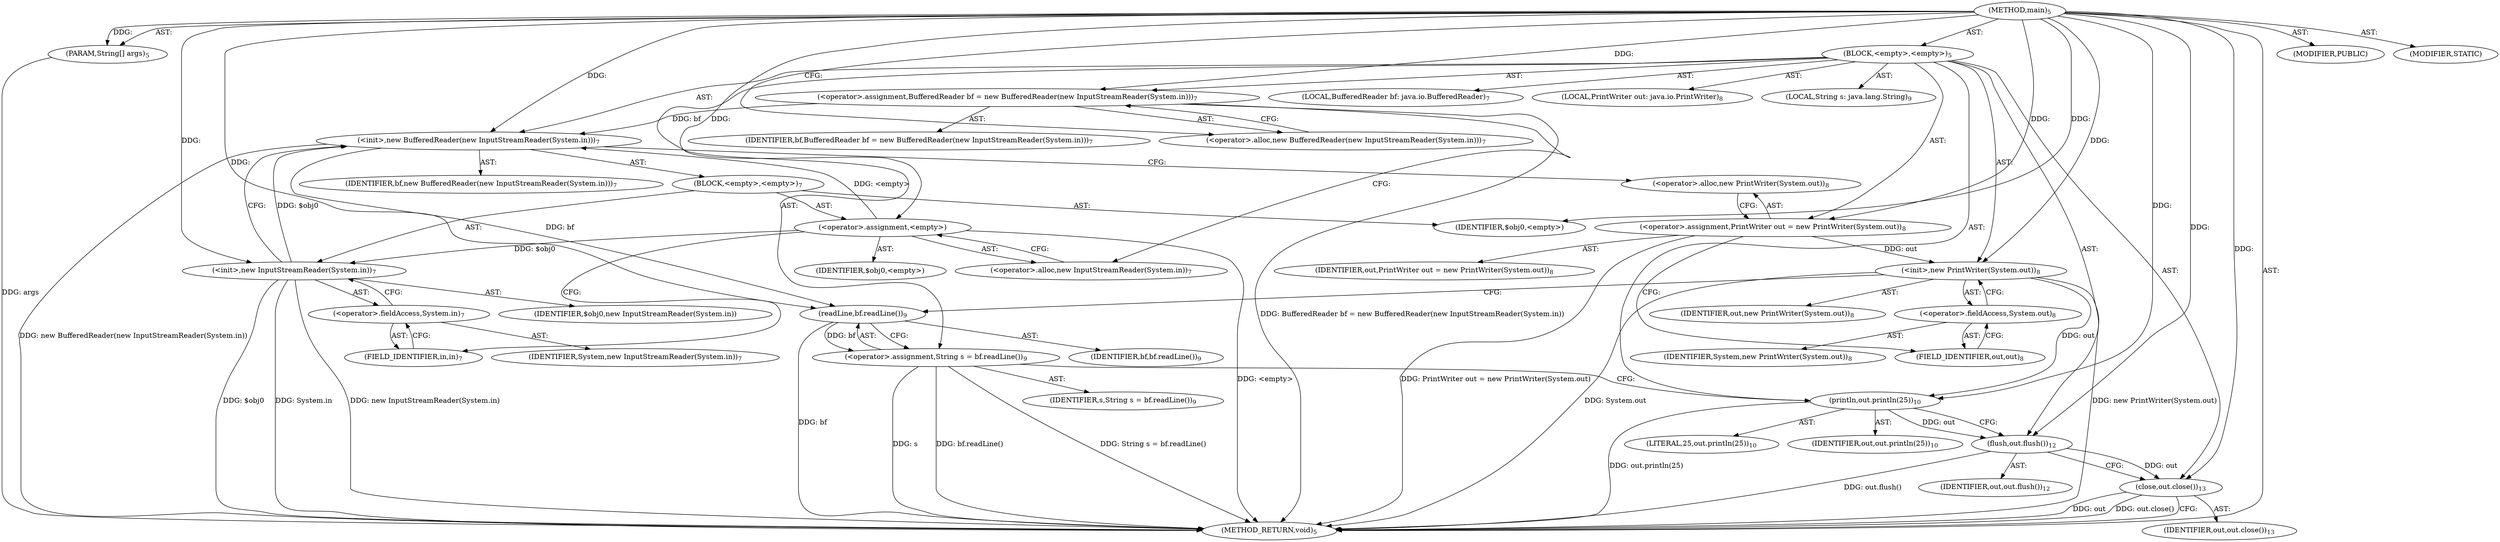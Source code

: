 digraph "main" {  
"21" [label = <(METHOD,main)<SUB>5</SUB>> ]
"22" [label = <(PARAM,String[] args)<SUB>5</SUB>> ]
"23" [label = <(BLOCK,&lt;empty&gt;,&lt;empty&gt;)<SUB>5</SUB>> ]
"4" [label = <(LOCAL,BufferedReader bf: java.io.BufferedReader)<SUB>7</SUB>> ]
"24" [label = <(&lt;operator&gt;.assignment,BufferedReader bf = new BufferedReader(new InputStreamReader(System.in)))<SUB>7</SUB>> ]
"25" [label = <(IDENTIFIER,bf,BufferedReader bf = new BufferedReader(new InputStreamReader(System.in)))<SUB>7</SUB>> ]
"26" [label = <(&lt;operator&gt;.alloc,new BufferedReader(new InputStreamReader(System.in)))<SUB>7</SUB>> ]
"27" [label = <(&lt;init&gt;,new BufferedReader(new InputStreamReader(System.in)))<SUB>7</SUB>> ]
"3" [label = <(IDENTIFIER,bf,new BufferedReader(new InputStreamReader(System.in)))<SUB>7</SUB>> ]
"28" [label = <(BLOCK,&lt;empty&gt;,&lt;empty&gt;)<SUB>7</SUB>> ]
"29" [label = <(&lt;operator&gt;.assignment,&lt;empty&gt;)> ]
"30" [label = <(IDENTIFIER,$obj0,&lt;empty&gt;)> ]
"31" [label = <(&lt;operator&gt;.alloc,new InputStreamReader(System.in))<SUB>7</SUB>> ]
"32" [label = <(&lt;init&gt;,new InputStreamReader(System.in))<SUB>7</SUB>> ]
"33" [label = <(IDENTIFIER,$obj0,new InputStreamReader(System.in))> ]
"34" [label = <(&lt;operator&gt;.fieldAccess,System.in)<SUB>7</SUB>> ]
"35" [label = <(IDENTIFIER,System,new InputStreamReader(System.in))<SUB>7</SUB>> ]
"36" [label = <(FIELD_IDENTIFIER,in,in)<SUB>7</SUB>> ]
"37" [label = <(IDENTIFIER,$obj0,&lt;empty&gt;)> ]
"6" [label = <(LOCAL,PrintWriter out: java.io.PrintWriter)<SUB>8</SUB>> ]
"38" [label = <(&lt;operator&gt;.assignment,PrintWriter out = new PrintWriter(System.out))<SUB>8</SUB>> ]
"39" [label = <(IDENTIFIER,out,PrintWriter out = new PrintWriter(System.out))<SUB>8</SUB>> ]
"40" [label = <(&lt;operator&gt;.alloc,new PrintWriter(System.out))<SUB>8</SUB>> ]
"41" [label = <(&lt;init&gt;,new PrintWriter(System.out))<SUB>8</SUB>> ]
"5" [label = <(IDENTIFIER,out,new PrintWriter(System.out))<SUB>8</SUB>> ]
"42" [label = <(&lt;operator&gt;.fieldAccess,System.out)<SUB>8</SUB>> ]
"43" [label = <(IDENTIFIER,System,new PrintWriter(System.out))<SUB>8</SUB>> ]
"44" [label = <(FIELD_IDENTIFIER,out,out)<SUB>8</SUB>> ]
"45" [label = <(LOCAL,String s: java.lang.String)<SUB>9</SUB>> ]
"46" [label = <(&lt;operator&gt;.assignment,String s = bf.readLine())<SUB>9</SUB>> ]
"47" [label = <(IDENTIFIER,s,String s = bf.readLine())<SUB>9</SUB>> ]
"48" [label = <(readLine,bf.readLine())<SUB>9</SUB>> ]
"49" [label = <(IDENTIFIER,bf,bf.readLine())<SUB>9</SUB>> ]
"50" [label = <(println,out.println(25))<SUB>10</SUB>> ]
"51" [label = <(IDENTIFIER,out,out.println(25))<SUB>10</SUB>> ]
"52" [label = <(LITERAL,25,out.println(25))<SUB>10</SUB>> ]
"53" [label = <(flush,out.flush())<SUB>12</SUB>> ]
"54" [label = <(IDENTIFIER,out,out.flush())<SUB>12</SUB>> ]
"55" [label = <(close,out.close())<SUB>13</SUB>> ]
"56" [label = <(IDENTIFIER,out,out.close())<SUB>13</SUB>> ]
"57" [label = <(MODIFIER,PUBLIC)> ]
"58" [label = <(MODIFIER,STATIC)> ]
"59" [label = <(METHOD_RETURN,void)<SUB>5</SUB>> ]
  "21" -> "22"  [ label = "AST: "] 
  "21" -> "23"  [ label = "AST: "] 
  "21" -> "57"  [ label = "AST: "] 
  "21" -> "58"  [ label = "AST: "] 
  "21" -> "59"  [ label = "AST: "] 
  "23" -> "4"  [ label = "AST: "] 
  "23" -> "24"  [ label = "AST: "] 
  "23" -> "27"  [ label = "AST: "] 
  "23" -> "6"  [ label = "AST: "] 
  "23" -> "38"  [ label = "AST: "] 
  "23" -> "41"  [ label = "AST: "] 
  "23" -> "45"  [ label = "AST: "] 
  "23" -> "46"  [ label = "AST: "] 
  "23" -> "50"  [ label = "AST: "] 
  "23" -> "53"  [ label = "AST: "] 
  "23" -> "55"  [ label = "AST: "] 
  "24" -> "25"  [ label = "AST: "] 
  "24" -> "26"  [ label = "AST: "] 
  "27" -> "3"  [ label = "AST: "] 
  "27" -> "28"  [ label = "AST: "] 
  "28" -> "29"  [ label = "AST: "] 
  "28" -> "32"  [ label = "AST: "] 
  "28" -> "37"  [ label = "AST: "] 
  "29" -> "30"  [ label = "AST: "] 
  "29" -> "31"  [ label = "AST: "] 
  "32" -> "33"  [ label = "AST: "] 
  "32" -> "34"  [ label = "AST: "] 
  "34" -> "35"  [ label = "AST: "] 
  "34" -> "36"  [ label = "AST: "] 
  "38" -> "39"  [ label = "AST: "] 
  "38" -> "40"  [ label = "AST: "] 
  "41" -> "5"  [ label = "AST: "] 
  "41" -> "42"  [ label = "AST: "] 
  "42" -> "43"  [ label = "AST: "] 
  "42" -> "44"  [ label = "AST: "] 
  "46" -> "47"  [ label = "AST: "] 
  "46" -> "48"  [ label = "AST: "] 
  "48" -> "49"  [ label = "AST: "] 
  "50" -> "51"  [ label = "AST: "] 
  "50" -> "52"  [ label = "AST: "] 
  "53" -> "54"  [ label = "AST: "] 
  "55" -> "56"  [ label = "AST: "] 
  "24" -> "31"  [ label = "CFG: "] 
  "27" -> "40"  [ label = "CFG: "] 
  "38" -> "44"  [ label = "CFG: "] 
  "41" -> "48"  [ label = "CFG: "] 
  "46" -> "50"  [ label = "CFG: "] 
  "50" -> "53"  [ label = "CFG: "] 
  "53" -> "55"  [ label = "CFG: "] 
  "55" -> "59"  [ label = "CFG: "] 
  "26" -> "24"  [ label = "CFG: "] 
  "40" -> "38"  [ label = "CFG: "] 
  "42" -> "41"  [ label = "CFG: "] 
  "48" -> "46"  [ label = "CFG: "] 
  "29" -> "36"  [ label = "CFG: "] 
  "32" -> "27"  [ label = "CFG: "] 
  "44" -> "42"  [ label = "CFG: "] 
  "31" -> "29"  [ label = "CFG: "] 
  "34" -> "32"  [ label = "CFG: "] 
  "36" -> "34"  [ label = "CFG: "] 
  "21" -> "26"  [ label = "CFG: "] 
  "22" -> "59"  [ label = "DDG: args"] 
  "24" -> "59"  [ label = "DDG: BufferedReader bf = new BufferedReader(new InputStreamReader(System.in))"] 
  "29" -> "59"  [ label = "DDG: &lt;empty&gt;"] 
  "32" -> "59"  [ label = "DDG: $obj0"] 
  "32" -> "59"  [ label = "DDG: System.in"] 
  "32" -> "59"  [ label = "DDG: new InputStreamReader(System.in)"] 
  "27" -> "59"  [ label = "DDG: new BufferedReader(new InputStreamReader(System.in))"] 
  "38" -> "59"  [ label = "DDG: PrintWriter out = new PrintWriter(System.out)"] 
  "41" -> "59"  [ label = "DDG: System.out"] 
  "41" -> "59"  [ label = "DDG: new PrintWriter(System.out)"] 
  "46" -> "59"  [ label = "DDG: s"] 
  "48" -> "59"  [ label = "DDG: bf"] 
  "46" -> "59"  [ label = "DDG: bf.readLine()"] 
  "46" -> "59"  [ label = "DDG: String s = bf.readLine()"] 
  "50" -> "59"  [ label = "DDG: out.println(25)"] 
  "53" -> "59"  [ label = "DDG: out.flush()"] 
  "55" -> "59"  [ label = "DDG: out"] 
  "55" -> "59"  [ label = "DDG: out.close()"] 
  "21" -> "22"  [ label = "DDG: "] 
  "21" -> "24"  [ label = "DDG: "] 
  "21" -> "38"  [ label = "DDG: "] 
  "48" -> "46"  [ label = "DDG: bf"] 
  "24" -> "27"  [ label = "DDG: bf"] 
  "21" -> "27"  [ label = "DDG: "] 
  "29" -> "27"  [ label = "DDG: &lt;empty&gt;"] 
  "32" -> "27"  [ label = "DDG: $obj0"] 
  "38" -> "41"  [ label = "DDG: out"] 
  "21" -> "41"  [ label = "DDG: "] 
  "41" -> "50"  [ label = "DDG: out"] 
  "21" -> "50"  [ label = "DDG: "] 
  "50" -> "53"  [ label = "DDG: out"] 
  "21" -> "53"  [ label = "DDG: "] 
  "53" -> "55"  [ label = "DDG: out"] 
  "21" -> "55"  [ label = "DDG: "] 
  "21" -> "29"  [ label = "DDG: "] 
  "21" -> "37"  [ label = "DDG: "] 
  "27" -> "48"  [ label = "DDG: bf"] 
  "21" -> "48"  [ label = "DDG: "] 
  "29" -> "32"  [ label = "DDG: $obj0"] 
  "21" -> "32"  [ label = "DDG: "] 
}
